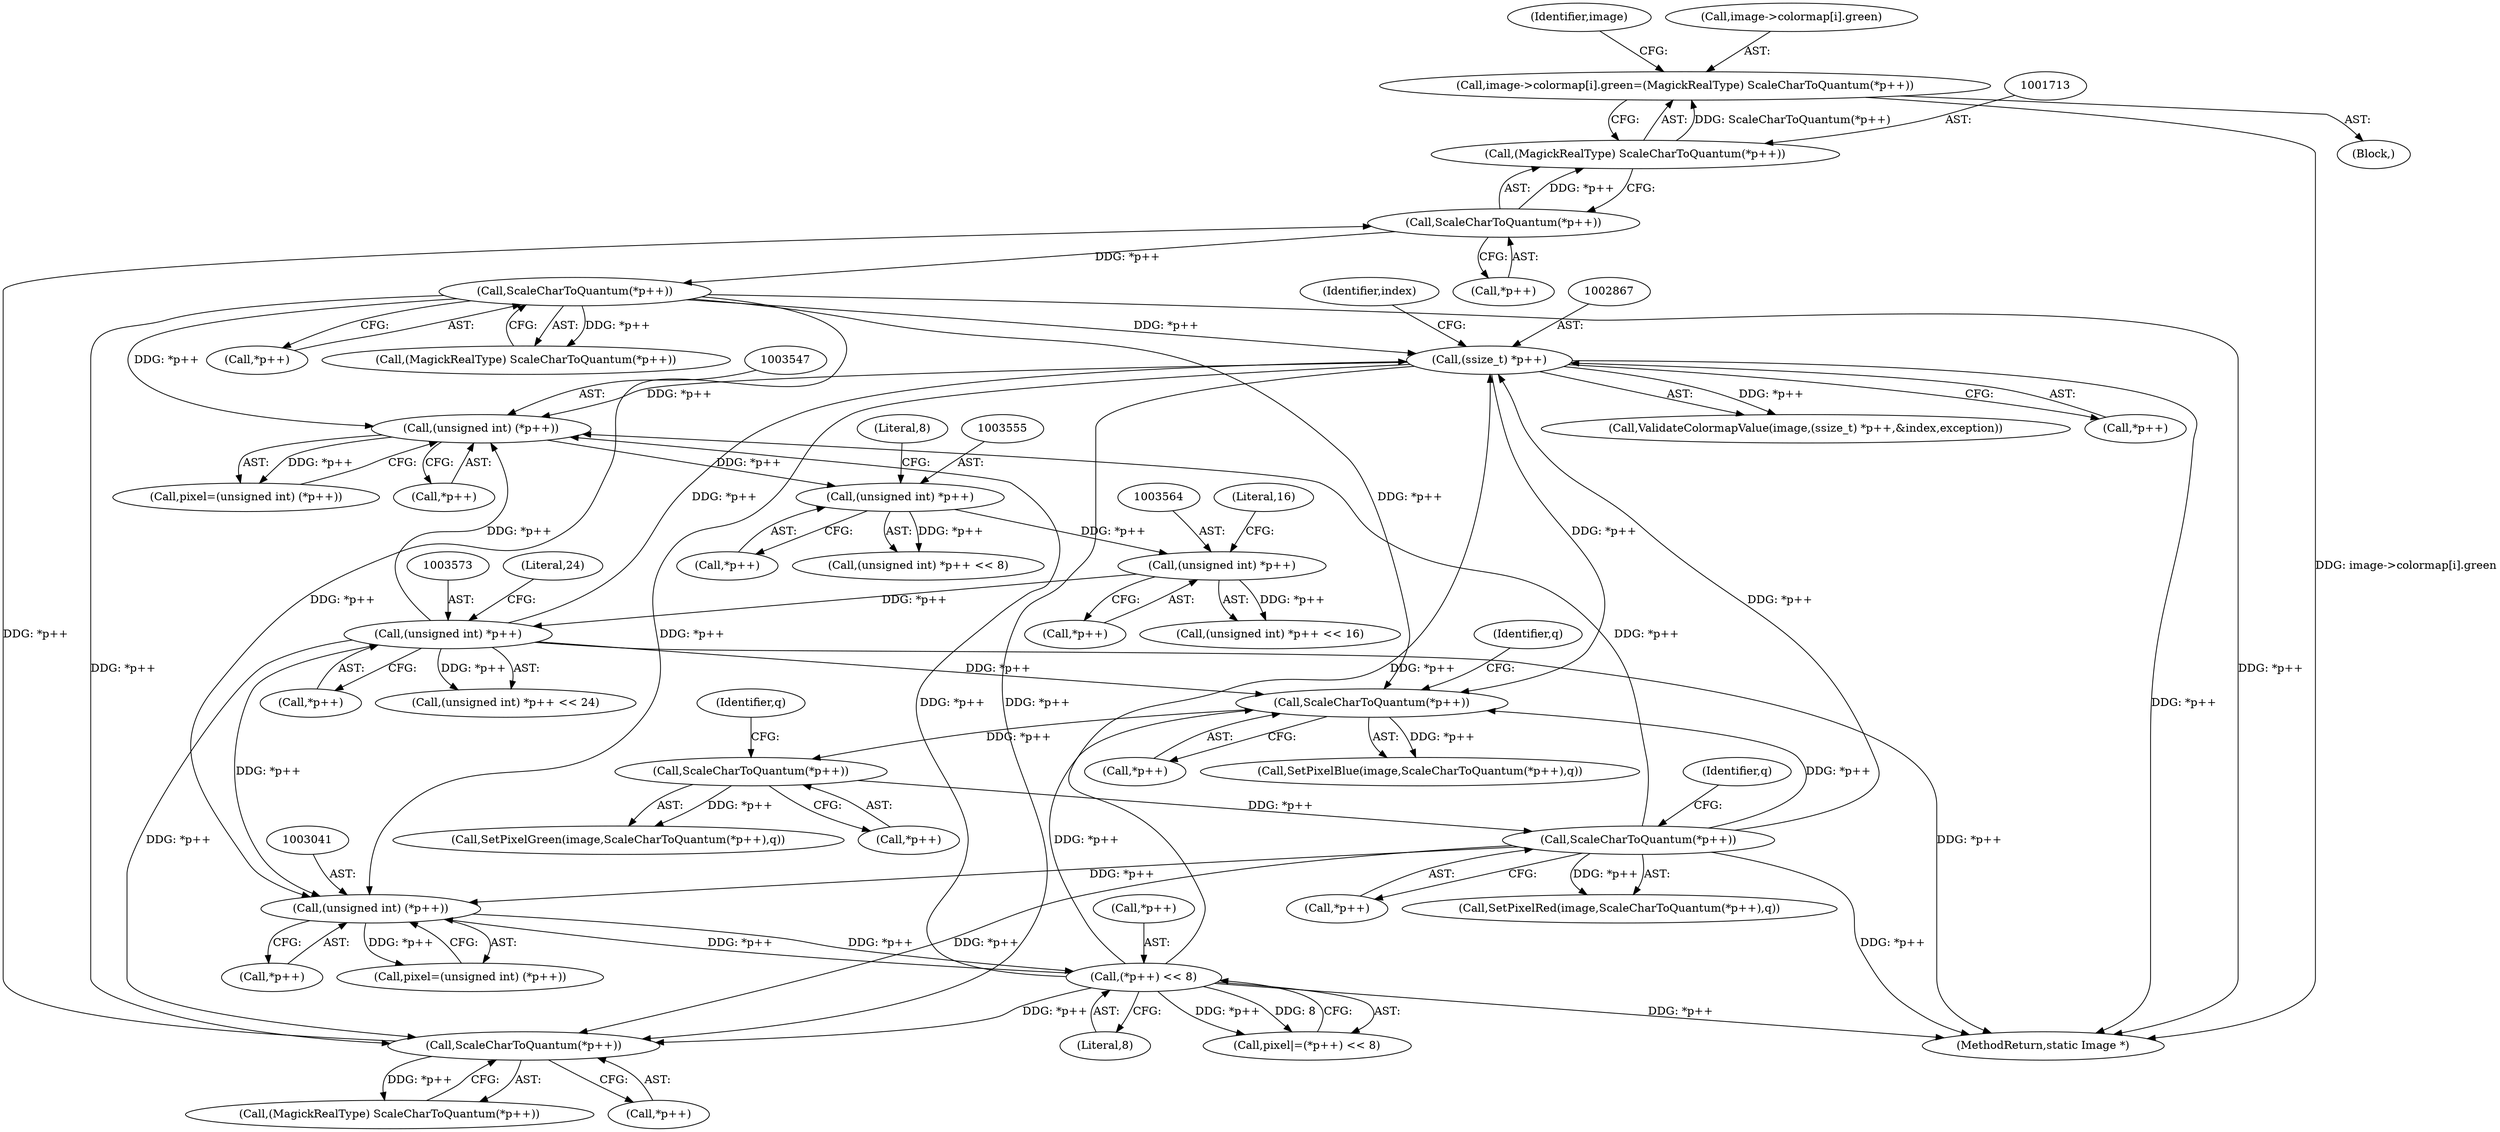 digraph "0_ImageMagick_ecb31dbad39ccdc65868d5d2a37f0f0521250832@array" {
"1001704" [label="(Call,image->colormap[i].green=(MagickRealType) ScaleCharToQuantum(*p++))"];
"1001712" [label="(Call,(MagickRealType) ScaleCharToQuantum(*p++))"];
"1001714" [label="(Call,ScaleCharToQuantum(*p++))"];
"1001700" [label="(Call,ScaleCharToQuantum(*p++))"];
"1002866" [label="(Call,(ssize_t) *p++)"];
"1003572" [label="(Call,(unsigned int) *p++)"];
"1003563" [label="(Call,(unsigned int) *p++)"];
"1003554" [label="(Call,(unsigned int) *p++)"];
"1003546" [label="(Call,(unsigned int) (*p++))"];
"1001728" [label="(Call,ScaleCharToQuantum(*p++))"];
"1003391" [label="(Call,ScaleCharToQuantum(*p++))"];
"1003384" [label="(Call,ScaleCharToQuantum(*p++))"];
"1003377" [label="(Call,ScaleCharToQuantum(*p++))"];
"1003047" [label="(Call,(*p++) << 8)"];
"1003040" [label="(Call,(unsigned int) (*p++))"];
"1003381" [label="(Identifier,q)"];
"1003553" [label="(Call,(unsigned int) *p++ << 8)"];
"1003051" [label="(Literal,8)"];
"1002864" [label="(Call,ValidateColormapValue(image,(ssize_t) *p++,&index,exception))"];
"1003556" [label="(Call,*p++)"];
"1003045" [label="(Call,pixel|=(*p++) << 8)"];
"1003382" [label="(Call,SetPixelGreen(image,ScaleCharToQuantum(*p++),q))"];
"1003384" [label="(Call,ScaleCharToQuantum(*p++))"];
"1003544" [label="(Call,pixel=(unsigned int) (*p++))"];
"1003040" [label="(Call,(unsigned int) (*p++))"];
"1003562" [label="(Call,(unsigned int) *p++ << 16)"];
"1003554" [label="(Call,(unsigned int) *p++)"];
"1003395" [label="(Identifier,q)"];
"1003038" [label="(Call,pixel=(unsigned int) (*p++))"];
"1001728" [label="(Call,ScaleCharToQuantum(*p++))"];
"1003391" [label="(Call,ScaleCharToQuantum(*p++))"];
"1003392" [label="(Call,*p++)"];
"1001722" [label="(Identifier,image)"];
"1001712" [label="(Call,(MagickRealType) ScaleCharToQuantum(*p++))"];
"1002872" [label="(Identifier,index)"];
"1003563" [label="(Call,(unsigned int) *p++)"];
"1003385" [label="(Call,*p++)"];
"1001698" [label="(Call,(MagickRealType) ScaleCharToQuantum(*p++))"];
"1003572" [label="(Call,(unsigned int) *p++)"];
"1003048" [label="(Call,*p++)"];
"1001700" [label="(Call,ScaleCharToQuantum(*p++))"];
"1003568" [label="(Literal,16)"];
"1001705" [label="(Call,image->colormap[i].green)"];
"1003565" [label="(Call,*p++)"];
"1003375" [label="(Call,SetPixelBlue(image,ScaleCharToQuantum(*p++),q))"];
"1003378" [label="(Call,*p++)"];
"1001701" [label="(Call,*p++)"];
"1003548" [label="(Call,*p++)"];
"1003571" [label="(Call,(unsigned int) *p++ << 24)"];
"1001729" [label="(Call,*p++)"];
"1003389" [label="(Call,SetPixelRed(image,ScaleCharToQuantum(*p++),q))"];
"1001714" [label="(Call,ScaleCharToQuantum(*p++))"];
"1003546" [label="(Call,(unsigned int) (*p++))"];
"1002866" [label="(Call,(ssize_t) *p++)"];
"1002868" [label="(Call,*p++)"];
"1003577" [label="(Literal,24)"];
"1001726" [label="(Call,(MagickRealType) ScaleCharToQuantum(*p++))"];
"1003388" [label="(Identifier,q)"];
"1003042" [label="(Call,*p++)"];
"1003949" [label="(MethodReturn,static Image *)"];
"1001704" [label="(Call,image->colormap[i].green=(MagickRealType) ScaleCharToQuantum(*p++))"];
"1001689" [label="(Block,)"];
"1003574" [label="(Call,*p++)"];
"1001715" [label="(Call,*p++)"];
"1003559" [label="(Literal,8)"];
"1003377" [label="(Call,ScaleCharToQuantum(*p++))"];
"1003047" [label="(Call,(*p++) << 8)"];
"1001704" -> "1001689"  [label="AST: "];
"1001704" -> "1001712"  [label="CFG: "];
"1001705" -> "1001704"  [label="AST: "];
"1001712" -> "1001704"  [label="AST: "];
"1001722" -> "1001704"  [label="CFG: "];
"1001704" -> "1003949"  [label="DDG: image->colormap[i].green"];
"1001712" -> "1001704"  [label="DDG: ScaleCharToQuantum(*p++)"];
"1001712" -> "1001714"  [label="CFG: "];
"1001713" -> "1001712"  [label="AST: "];
"1001714" -> "1001712"  [label="AST: "];
"1001714" -> "1001712"  [label="DDG: *p++"];
"1001714" -> "1001715"  [label="CFG: "];
"1001715" -> "1001714"  [label="AST: "];
"1001700" -> "1001714"  [label="DDG: *p++"];
"1001714" -> "1001728"  [label="DDG: *p++"];
"1001700" -> "1001698"  [label="AST: "];
"1001700" -> "1001701"  [label="CFG: "];
"1001701" -> "1001700"  [label="AST: "];
"1001698" -> "1001700"  [label="CFG: "];
"1001700" -> "1001698"  [label="DDG: *p++"];
"1002866" -> "1001700"  [label="DDG: *p++"];
"1003572" -> "1001700"  [label="DDG: *p++"];
"1001728" -> "1001700"  [label="DDG: *p++"];
"1003391" -> "1001700"  [label="DDG: *p++"];
"1003047" -> "1001700"  [label="DDG: *p++"];
"1002866" -> "1002864"  [label="AST: "];
"1002866" -> "1002868"  [label="CFG: "];
"1002867" -> "1002866"  [label="AST: "];
"1002868" -> "1002866"  [label="AST: "];
"1002872" -> "1002866"  [label="CFG: "];
"1002866" -> "1003949"  [label="DDG: *p++"];
"1002866" -> "1002864"  [label="DDG: *p++"];
"1003572" -> "1002866"  [label="DDG: *p++"];
"1001728" -> "1002866"  [label="DDG: *p++"];
"1003391" -> "1002866"  [label="DDG: *p++"];
"1003047" -> "1002866"  [label="DDG: *p++"];
"1002866" -> "1003040"  [label="DDG: *p++"];
"1002866" -> "1003377"  [label="DDG: *p++"];
"1002866" -> "1003546"  [label="DDG: *p++"];
"1003572" -> "1003571"  [label="AST: "];
"1003572" -> "1003574"  [label="CFG: "];
"1003573" -> "1003572"  [label="AST: "];
"1003574" -> "1003572"  [label="AST: "];
"1003577" -> "1003572"  [label="CFG: "];
"1003572" -> "1003949"  [label="DDG: *p++"];
"1003572" -> "1003040"  [label="DDG: *p++"];
"1003572" -> "1003377"  [label="DDG: *p++"];
"1003572" -> "1003546"  [label="DDG: *p++"];
"1003572" -> "1003571"  [label="DDG: *p++"];
"1003563" -> "1003572"  [label="DDG: *p++"];
"1003563" -> "1003562"  [label="AST: "];
"1003563" -> "1003565"  [label="CFG: "];
"1003564" -> "1003563"  [label="AST: "];
"1003565" -> "1003563"  [label="AST: "];
"1003568" -> "1003563"  [label="CFG: "];
"1003563" -> "1003562"  [label="DDG: *p++"];
"1003554" -> "1003563"  [label="DDG: *p++"];
"1003554" -> "1003553"  [label="AST: "];
"1003554" -> "1003556"  [label="CFG: "];
"1003555" -> "1003554"  [label="AST: "];
"1003556" -> "1003554"  [label="AST: "];
"1003559" -> "1003554"  [label="CFG: "];
"1003554" -> "1003553"  [label="DDG: *p++"];
"1003546" -> "1003554"  [label="DDG: *p++"];
"1003546" -> "1003544"  [label="AST: "];
"1003546" -> "1003548"  [label="CFG: "];
"1003547" -> "1003546"  [label="AST: "];
"1003548" -> "1003546"  [label="AST: "];
"1003544" -> "1003546"  [label="CFG: "];
"1003546" -> "1003544"  [label="DDG: *p++"];
"1001728" -> "1003546"  [label="DDG: *p++"];
"1003391" -> "1003546"  [label="DDG: *p++"];
"1003047" -> "1003546"  [label="DDG: *p++"];
"1001728" -> "1001726"  [label="AST: "];
"1001728" -> "1001729"  [label="CFG: "];
"1001729" -> "1001728"  [label="AST: "];
"1001726" -> "1001728"  [label="CFG: "];
"1001728" -> "1003949"  [label="DDG: *p++"];
"1001728" -> "1001726"  [label="DDG: *p++"];
"1001728" -> "1003040"  [label="DDG: *p++"];
"1001728" -> "1003377"  [label="DDG: *p++"];
"1003391" -> "1003389"  [label="AST: "];
"1003391" -> "1003392"  [label="CFG: "];
"1003392" -> "1003391"  [label="AST: "];
"1003395" -> "1003391"  [label="CFG: "];
"1003391" -> "1003949"  [label="DDG: *p++"];
"1003391" -> "1003040"  [label="DDG: *p++"];
"1003391" -> "1003377"  [label="DDG: *p++"];
"1003391" -> "1003389"  [label="DDG: *p++"];
"1003384" -> "1003391"  [label="DDG: *p++"];
"1003384" -> "1003382"  [label="AST: "];
"1003384" -> "1003385"  [label="CFG: "];
"1003385" -> "1003384"  [label="AST: "];
"1003388" -> "1003384"  [label="CFG: "];
"1003384" -> "1003382"  [label="DDG: *p++"];
"1003377" -> "1003384"  [label="DDG: *p++"];
"1003377" -> "1003375"  [label="AST: "];
"1003377" -> "1003378"  [label="CFG: "];
"1003378" -> "1003377"  [label="AST: "];
"1003381" -> "1003377"  [label="CFG: "];
"1003377" -> "1003375"  [label="DDG: *p++"];
"1003047" -> "1003377"  [label="DDG: *p++"];
"1003047" -> "1003045"  [label="AST: "];
"1003047" -> "1003051"  [label="CFG: "];
"1003048" -> "1003047"  [label="AST: "];
"1003051" -> "1003047"  [label="AST: "];
"1003045" -> "1003047"  [label="CFG: "];
"1003047" -> "1003949"  [label="DDG: *p++"];
"1003047" -> "1003040"  [label="DDG: *p++"];
"1003047" -> "1003045"  [label="DDG: *p++"];
"1003047" -> "1003045"  [label="DDG: 8"];
"1003040" -> "1003047"  [label="DDG: *p++"];
"1003040" -> "1003038"  [label="AST: "];
"1003040" -> "1003042"  [label="CFG: "];
"1003041" -> "1003040"  [label="AST: "];
"1003042" -> "1003040"  [label="AST: "];
"1003038" -> "1003040"  [label="CFG: "];
"1003040" -> "1003038"  [label="DDG: *p++"];
}
